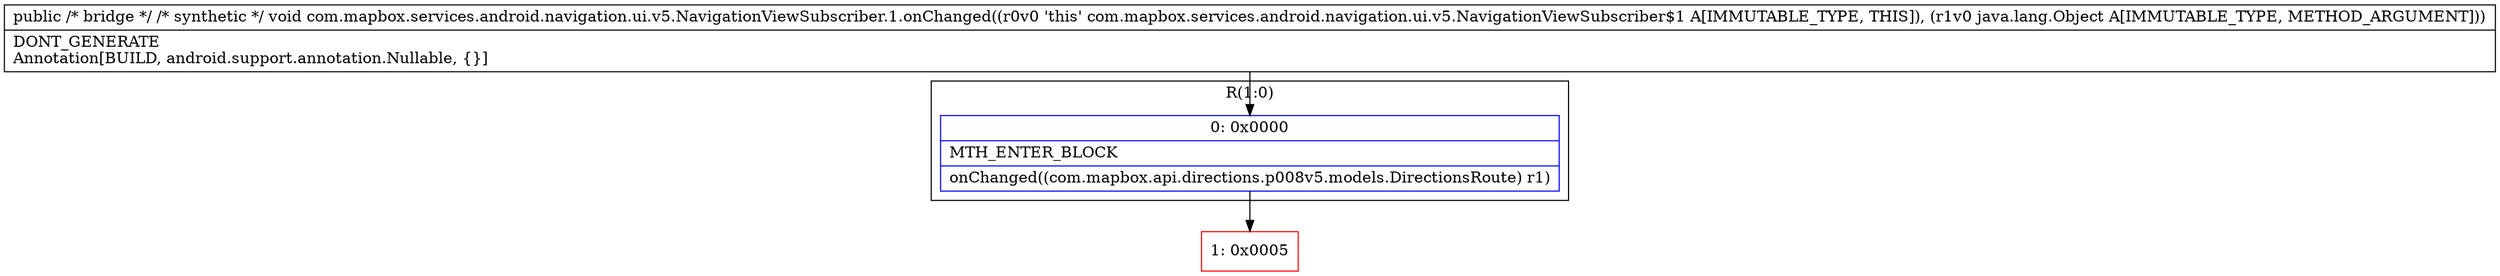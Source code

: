 digraph "CFG forcom.mapbox.services.android.navigation.ui.v5.NavigationViewSubscriber.1.onChanged(Ljava\/lang\/Object;)V" {
subgraph cluster_Region_625204467 {
label = "R(1:0)";
node [shape=record,color=blue];
Node_0 [shape=record,label="{0\:\ 0x0000|MTH_ENTER_BLOCK\l|onChanged((com.mapbox.api.directions.p008v5.models.DirectionsRoute) r1)\l}"];
}
Node_1 [shape=record,color=red,label="{1\:\ 0x0005}"];
MethodNode[shape=record,label="{public \/* bridge *\/ \/* synthetic *\/ void com.mapbox.services.android.navigation.ui.v5.NavigationViewSubscriber.1.onChanged((r0v0 'this' com.mapbox.services.android.navigation.ui.v5.NavigationViewSubscriber$1 A[IMMUTABLE_TYPE, THIS]), (r1v0 java.lang.Object A[IMMUTABLE_TYPE, METHOD_ARGUMENT]))  | DONT_GENERATE\lAnnotation[BUILD, android.support.annotation.Nullable, \{\}]\l}"];
MethodNode -> Node_0;
Node_0 -> Node_1;
}

